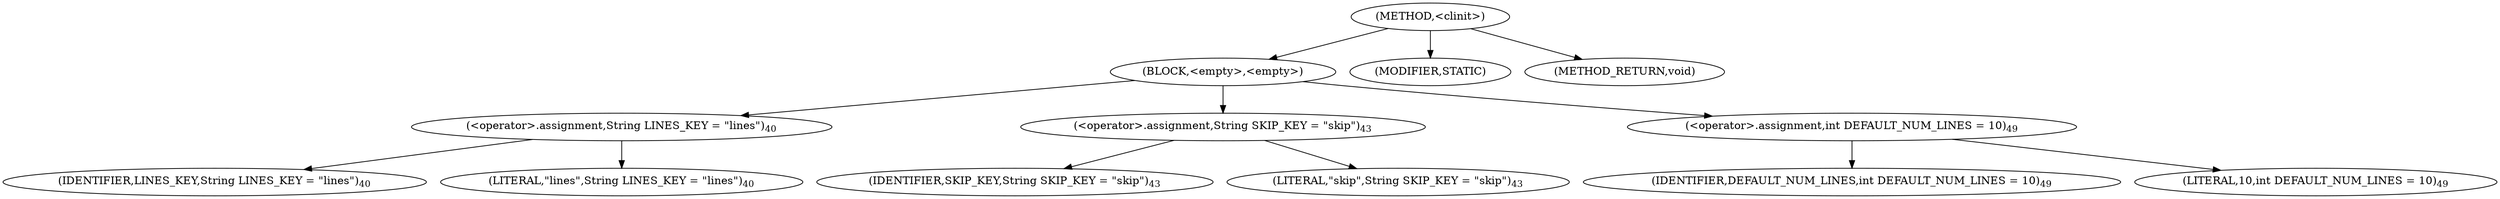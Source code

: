 digraph "&lt;clinit&gt;" {  
"435" [label = <(METHOD,&lt;clinit&gt;)> ]
"436" [label = <(BLOCK,&lt;empty&gt;,&lt;empty&gt;)> ]
"437" [label = <(&lt;operator&gt;.assignment,String LINES_KEY = &quot;lines&quot;)<SUB>40</SUB>> ]
"438" [label = <(IDENTIFIER,LINES_KEY,String LINES_KEY = &quot;lines&quot;)<SUB>40</SUB>> ]
"439" [label = <(LITERAL,&quot;lines&quot;,String LINES_KEY = &quot;lines&quot;)<SUB>40</SUB>> ]
"440" [label = <(&lt;operator&gt;.assignment,String SKIP_KEY = &quot;skip&quot;)<SUB>43</SUB>> ]
"441" [label = <(IDENTIFIER,SKIP_KEY,String SKIP_KEY = &quot;skip&quot;)<SUB>43</SUB>> ]
"442" [label = <(LITERAL,&quot;skip&quot;,String SKIP_KEY = &quot;skip&quot;)<SUB>43</SUB>> ]
"443" [label = <(&lt;operator&gt;.assignment,int DEFAULT_NUM_LINES = 10)<SUB>49</SUB>> ]
"444" [label = <(IDENTIFIER,DEFAULT_NUM_LINES,int DEFAULT_NUM_LINES = 10)<SUB>49</SUB>> ]
"445" [label = <(LITERAL,10,int DEFAULT_NUM_LINES = 10)<SUB>49</SUB>> ]
"446" [label = <(MODIFIER,STATIC)> ]
"447" [label = <(METHOD_RETURN,void)> ]
  "435" -> "436" 
  "435" -> "446" 
  "435" -> "447" 
  "436" -> "437" 
  "436" -> "440" 
  "436" -> "443" 
  "437" -> "438" 
  "437" -> "439" 
  "440" -> "441" 
  "440" -> "442" 
  "443" -> "444" 
  "443" -> "445" 
}
